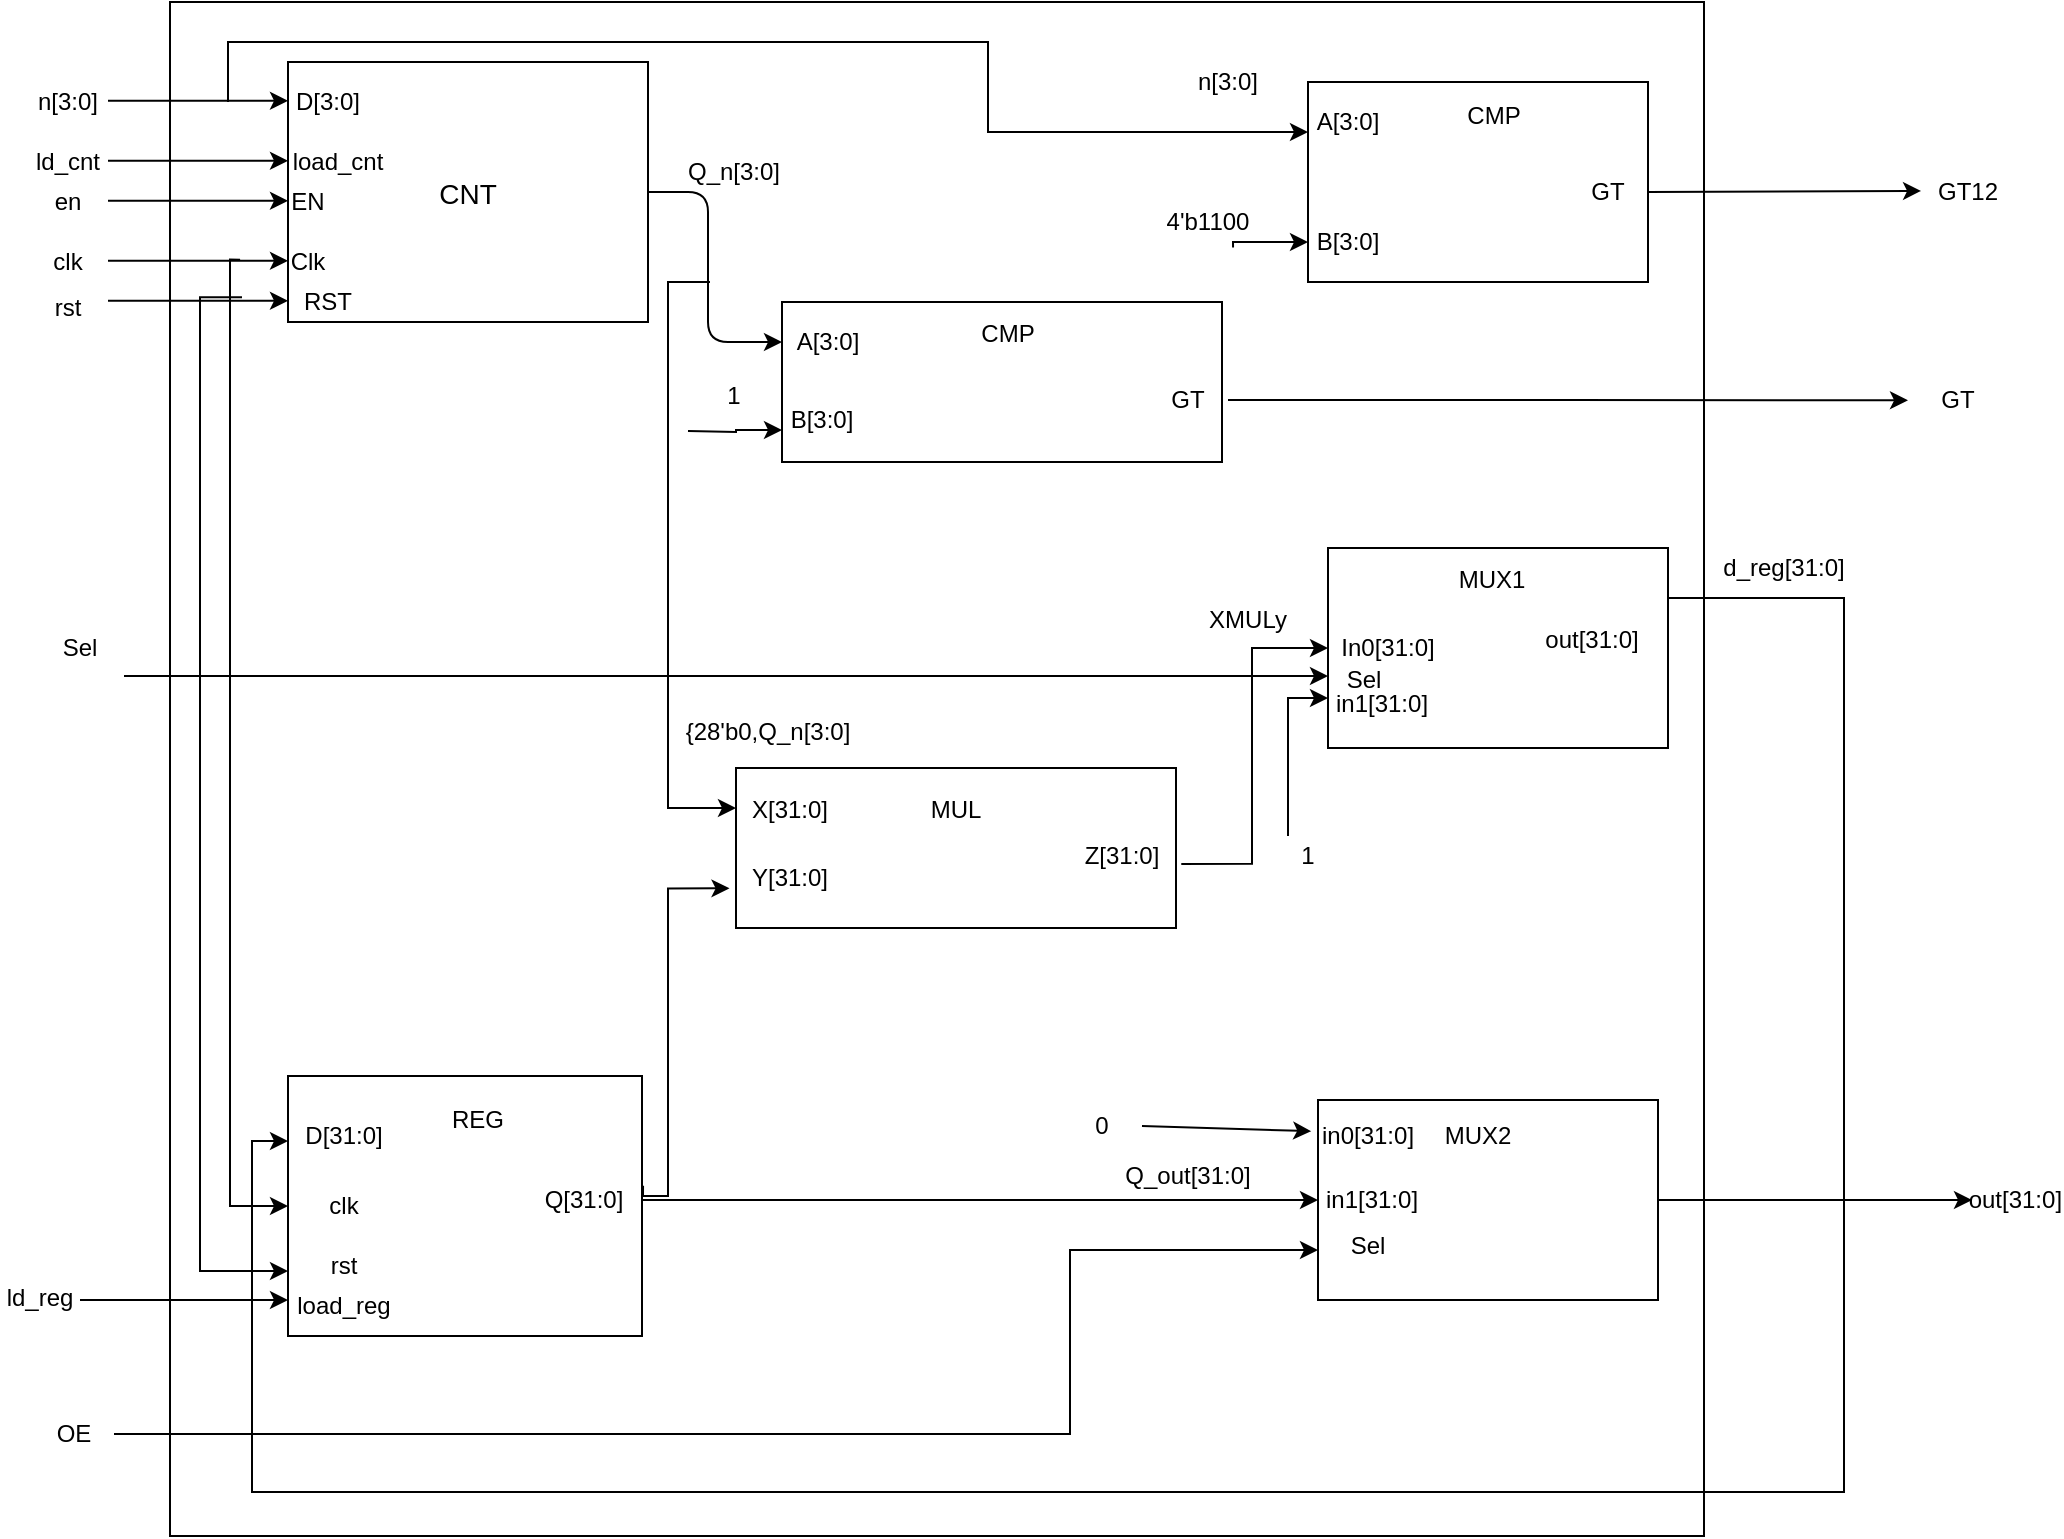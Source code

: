 <mxfile version="14.4.3" type="github">
  <diagram name="Page-1" id="90a13364-a465-7bf4-72fc-28e22215d7a0">
    <mxGraphModel dx="1083" dy="429" grid="0" gridSize="10" guides="1" tooltips="1" connect="1" arrows="1" fold="1" page="0" pageScale="1.5" pageWidth="1169" pageHeight="826" background="#ffffff" math="0" shadow="0">
      <root>
        <mxCell id="0" style=";html=1;" />
        <mxCell id="1" style=";html=1;" parent="0" />
        <mxCell id="o_Qs_5HR74C8T398s7jh-2" value="" style="whiteSpace=wrap;html=1;aspect=fixed;" vertex="1" parent="1">
          <mxGeometry x="551" y="420" width="767" height="767" as="geometry" />
        </mxCell>
        <mxCell id="o_Qs_5HR74C8T398s7jh-4" value="&lt;div&gt;&lt;span&gt;&lt;sub&gt;&lt;font style=&quot;font-size: 14px&quot;&gt;CNT&lt;/font&gt;&lt;/sub&gt;&lt;/span&gt;&lt;/div&gt;" style="rounded=0;whiteSpace=wrap;html=1;align=center;" vertex="1" parent="1">
          <mxGeometry x="610" y="450" width="180" height="130" as="geometry" />
        </mxCell>
        <mxCell id="o_Qs_5HR74C8T398s7jh-40" style="edgeStyle=orthogonalEdgeStyle;rounded=0;orthogonalLoop=1;jettySize=auto;html=1;exitX=0;exitY=0.25;exitDx=0;exitDy=0;entryX=0;entryY=0.25;entryDx=0;entryDy=0;" edge="1" parent="1" target="o_Qs_5HR74C8T398s7jh-5">
          <mxGeometry relative="1" as="geometry">
            <mxPoint x="580" y="470" as="sourcePoint" />
            <Array as="points">
              <mxPoint x="580" y="440" />
              <mxPoint x="960" y="440" />
              <mxPoint x="960" y="485" />
            </Array>
          </mxGeometry>
        </mxCell>
        <mxCell id="o_Qs_5HR74C8T398s7jh-5" value="" style="rounded=0;whiteSpace=wrap;html=1;" vertex="1" parent="1">
          <mxGeometry x="1120" y="460" width="170" height="100" as="geometry" />
        </mxCell>
        <mxCell id="o_Qs_5HR74C8T398s7jh-6" value="" style="rounded=0;whiteSpace=wrap;html=1;" vertex="1" parent="1">
          <mxGeometry x="857" y="570" width="220" height="80" as="geometry" />
        </mxCell>
        <mxCell id="o_Qs_5HR74C8T398s7jh-58" style="edgeStyle=orthogonalEdgeStyle;rounded=0;orthogonalLoop=1;jettySize=auto;html=1;entryX=0;entryY=0.25;entryDx=0;entryDy=0;" edge="1" parent="1" target="o_Qs_5HR74C8T398s7jh-7">
          <mxGeometry relative="1" as="geometry">
            <mxPoint x="821" y="560" as="sourcePoint" />
            <Array as="points">
              <mxPoint x="800" y="823" />
            </Array>
          </mxGeometry>
        </mxCell>
        <mxCell id="o_Qs_5HR74C8T398s7jh-7" value="" style="rounded=0;whiteSpace=wrap;html=1;" vertex="1" parent="1">
          <mxGeometry x="834" y="803" width="220" height="80" as="geometry" />
        </mxCell>
        <mxCell id="o_Qs_5HR74C8T398s7jh-91" style="edgeStyle=orthogonalEdgeStyle;rounded=0;orthogonalLoop=1;jettySize=auto;html=1;exitX=0;exitY=0.5;exitDx=0;exitDy=0;entryX=0;entryY=0.5;entryDx=0;entryDy=0;" edge="1" parent="1" target="o_Qs_5HR74C8T398s7jh-8">
          <mxGeometry relative="1" as="geometry">
            <mxPoint x="586.059" y="548.824" as="sourcePoint" />
            <Array as="points">
              <mxPoint x="581" y="549" />
              <mxPoint x="581" y="1022" />
            </Array>
          </mxGeometry>
        </mxCell>
        <mxCell id="o_Qs_5HR74C8T398s7jh-94" style="edgeStyle=orthogonalEdgeStyle;rounded=0;orthogonalLoop=1;jettySize=auto;html=1;exitX=1.003;exitY=0.422;exitDx=0;exitDy=0;entryX=-0.256;entryY=0.759;entryDx=0;entryDy=0;entryPerimeter=0;exitPerimeter=0;" edge="1" parent="1" source="o_Qs_5HR74C8T398s7jh-8" target="o_Qs_5HR74C8T398s7jh-62">
          <mxGeometry relative="1" as="geometry">
            <Array as="points">
              <mxPoint x="787" y="1017" />
              <mxPoint x="800" y="1017" />
              <mxPoint x="800" y="863" />
            </Array>
          </mxGeometry>
        </mxCell>
        <mxCell id="o_Qs_5HR74C8T398s7jh-96" style="edgeStyle=orthogonalEdgeStyle;rounded=0;orthogonalLoop=1;jettySize=auto;html=1;exitX=1;exitY=0.5;exitDx=0;exitDy=0;entryX=0;entryY=0.5;entryDx=0;entryDy=0;" edge="1" parent="1" source="o_Qs_5HR74C8T398s7jh-8" target="o_Qs_5HR74C8T398s7jh-95">
          <mxGeometry relative="1" as="geometry">
            <Array as="points">
              <mxPoint x="787" y="1019" />
            </Array>
          </mxGeometry>
        </mxCell>
        <mxCell id="o_Qs_5HR74C8T398s7jh-102" style="edgeStyle=orthogonalEdgeStyle;rounded=0;orthogonalLoop=1;jettySize=auto;html=1;exitX=0;exitY=0.75;exitDx=0;exitDy=0;entryX=0;entryY=0.75;entryDx=0;entryDy=0;" edge="1" parent="1" target="o_Qs_5HR74C8T398s7jh-8">
          <mxGeometry relative="1" as="geometry">
            <mxPoint x="587.0" y="567.647" as="sourcePoint" />
            <Array as="points">
              <mxPoint x="566" y="568" />
              <mxPoint x="566" y="1054" />
            </Array>
          </mxGeometry>
        </mxCell>
        <mxCell id="o_Qs_5HR74C8T398s7jh-8" value="" style="rounded=0;whiteSpace=wrap;html=1;" vertex="1" parent="1">
          <mxGeometry x="610" y="957" width="177" height="130" as="geometry" />
        </mxCell>
        <mxCell id="o_Qs_5HR74C8T398s7jh-65" style="edgeStyle=orthogonalEdgeStyle;rounded=0;orthogonalLoop=1;jettySize=auto;html=1;exitX=1.241;exitY=0.697;exitDx=0;exitDy=0;entryX=0;entryY=0.5;entryDx=0;entryDy=0;exitPerimeter=0;" edge="1" parent="1" source="o_Qs_5HR74C8T398s7jh-63" target="o_Qs_5HR74C8T398s7jh-10">
          <mxGeometry relative="1" as="geometry">
            <Array as="points">
              <mxPoint x="1092" y="851" />
              <mxPoint x="1092" y="743" />
            </Array>
          </mxGeometry>
        </mxCell>
        <mxCell id="o_Qs_5HR74C8T398s7jh-90" style="edgeStyle=orthogonalEdgeStyle;rounded=0;orthogonalLoop=1;jettySize=auto;html=1;exitX=1;exitY=0.25;exitDx=0;exitDy=0;entryX=0;entryY=0.25;entryDx=0;entryDy=0;" edge="1" parent="1" source="o_Qs_5HR74C8T398s7jh-10" target="o_Qs_5HR74C8T398s7jh-8">
          <mxGeometry relative="1" as="geometry">
            <Array as="points">
              <mxPoint x="1388" y="718" />
              <mxPoint x="1388" y="1165" />
              <mxPoint x="592" y="1165" />
              <mxPoint x="592" y="990" />
            </Array>
          </mxGeometry>
        </mxCell>
        <mxCell id="o_Qs_5HR74C8T398s7jh-10" value="" style="rounded=0;whiteSpace=wrap;html=1;" vertex="1" parent="1">
          <mxGeometry x="1130" y="693" width="170" height="100" as="geometry" />
        </mxCell>
        <mxCell id="o_Qs_5HR74C8T398s7jh-13" value="D[3:0]" style="text;html=1;strokeColor=none;fillColor=none;align=center;verticalAlign=middle;whiteSpace=wrap;rounded=0;" vertex="1" parent="1">
          <mxGeometry x="610" y="460" width="40" height="20" as="geometry" />
        </mxCell>
        <mxCell id="o_Qs_5HR74C8T398s7jh-14" value="load_cnt" style="text;html=1;strokeColor=none;fillColor=none;align=center;verticalAlign=middle;whiteSpace=wrap;rounded=0;" vertex="1" parent="1">
          <mxGeometry x="610" y="490" width="50" height="20" as="geometry" />
        </mxCell>
        <mxCell id="o_Qs_5HR74C8T398s7jh-15" value="EN" style="text;html=1;strokeColor=none;fillColor=none;align=center;verticalAlign=middle;whiteSpace=wrap;rounded=0;" vertex="1" parent="1">
          <mxGeometry x="600" y="510" width="40" height="20" as="geometry" />
        </mxCell>
        <mxCell id="o_Qs_5HR74C8T398s7jh-17" value="Clk" style="text;html=1;strokeColor=none;fillColor=none;align=center;verticalAlign=middle;whiteSpace=wrap;rounded=0;" vertex="1" parent="1">
          <mxGeometry x="600" y="540" width="40" height="20" as="geometry" />
        </mxCell>
        <mxCell id="o_Qs_5HR74C8T398s7jh-18" value="RST" style="text;html=1;strokeColor=none;fillColor=none;align=center;verticalAlign=middle;whiteSpace=wrap;rounded=0;" vertex="1" parent="1">
          <mxGeometry x="610" y="560" width="40" height="20" as="geometry" />
        </mxCell>
        <mxCell id="o_Qs_5HR74C8T398s7jh-21" value="" style="endArrow=classic;html=1;" edge="1" parent="1">
          <mxGeometry width="50" height="50" relative="1" as="geometry">
            <mxPoint x="520" y="469.41" as="sourcePoint" />
            <mxPoint x="610" y="469.41" as="targetPoint" />
          </mxGeometry>
        </mxCell>
        <mxCell id="o_Qs_5HR74C8T398s7jh-22" value="" style="endArrow=classic;html=1;" edge="1" parent="1">
          <mxGeometry width="50" height="50" relative="1" as="geometry">
            <mxPoint x="520" y="499.41" as="sourcePoint" />
            <mxPoint x="610" y="499.41" as="targetPoint" />
          </mxGeometry>
        </mxCell>
        <mxCell id="o_Qs_5HR74C8T398s7jh-23" value="" style="endArrow=classic;html=1;" edge="1" parent="1">
          <mxGeometry width="50" height="50" relative="1" as="geometry">
            <mxPoint x="520" y="519.41" as="sourcePoint" />
            <mxPoint x="610" y="519.41" as="targetPoint" />
          </mxGeometry>
        </mxCell>
        <mxCell id="o_Qs_5HR74C8T398s7jh-24" value="" style="endArrow=classic;html=1;" edge="1" parent="1">
          <mxGeometry width="50" height="50" relative="1" as="geometry">
            <mxPoint x="520" y="549.41" as="sourcePoint" />
            <mxPoint x="610" y="549.41" as="targetPoint" />
          </mxGeometry>
        </mxCell>
        <mxCell id="o_Qs_5HR74C8T398s7jh-25" value="" style="endArrow=classic;html=1;" edge="1" parent="1">
          <mxGeometry width="50" height="50" relative="1" as="geometry">
            <mxPoint x="520" y="569.41" as="sourcePoint" />
            <mxPoint x="610" y="569.41" as="targetPoint" />
            <Array as="points" />
          </mxGeometry>
        </mxCell>
        <mxCell id="o_Qs_5HR74C8T398s7jh-29" value="" style="endArrow=classic;html=1;exitX=1;exitY=0.5;exitDx=0;exitDy=0;entryX=0;entryY=0.25;entryDx=0;entryDy=0;" edge="1" parent="1" source="o_Qs_5HR74C8T398s7jh-4" target="o_Qs_5HR74C8T398s7jh-6">
          <mxGeometry width="50" height="50" relative="1" as="geometry">
            <mxPoint x="810" y="660" as="sourcePoint" />
            <mxPoint x="860" y="610" as="targetPoint" />
            <Array as="points">
              <mxPoint x="820" y="515" />
              <mxPoint x="820" y="590" />
            </Array>
          </mxGeometry>
        </mxCell>
        <mxCell id="o_Qs_5HR74C8T398s7jh-30" value="A[3:0]" style="text;html=1;strokeColor=none;fillColor=none;align=center;verticalAlign=middle;whiteSpace=wrap;rounded=0;" vertex="1" parent="1">
          <mxGeometry x="860" y="580" width="40" height="20" as="geometry" />
        </mxCell>
        <mxCell id="o_Qs_5HR74C8T398s7jh-31" value="B[3:0]" style="text;html=1;strokeColor=none;fillColor=none;align=center;verticalAlign=middle;whiteSpace=wrap;rounded=0;" vertex="1" parent="1">
          <mxGeometry x="857" y="619" width="40" height="20" as="geometry" />
        </mxCell>
        <mxCell id="o_Qs_5HR74C8T398s7jh-35" style="edgeStyle=orthogonalEdgeStyle;rounded=0;orthogonalLoop=1;jettySize=auto;html=1;exitX=0;exitY=0.75;exitDx=0;exitDy=0;entryX=0;entryY=0.75;entryDx=0;entryDy=0;" edge="1" parent="1" target="o_Qs_5HR74C8T398s7jh-31">
          <mxGeometry relative="1" as="geometry">
            <mxPoint x="810" y="634.471" as="sourcePoint" />
          </mxGeometry>
        </mxCell>
        <mxCell id="o_Qs_5HR74C8T398s7jh-36" value="CMP" style="text;html=1;strokeColor=none;fillColor=none;align=center;verticalAlign=middle;whiteSpace=wrap;rounded=0;" vertex="1" parent="1">
          <mxGeometry x="950" y="576" width="40" height="20" as="geometry" />
        </mxCell>
        <mxCell id="o_Qs_5HR74C8T398s7jh-39" style="edgeStyle=orthogonalEdgeStyle;rounded=0;orthogonalLoop=1;jettySize=auto;html=1;exitX=1;exitY=0.5;exitDx=0;exitDy=0;" edge="1" parent="1" source="o_Qs_5HR74C8T398s7jh-37">
          <mxGeometry relative="1" as="geometry">
            <mxPoint x="1420" y="619.176" as="targetPoint" />
          </mxGeometry>
        </mxCell>
        <mxCell id="o_Qs_5HR74C8T398s7jh-37" value="GT" style="text;html=1;strokeColor=none;fillColor=none;align=center;verticalAlign=middle;whiteSpace=wrap;rounded=0;" vertex="1" parent="1">
          <mxGeometry x="1040" y="609" width="40" height="20" as="geometry" />
        </mxCell>
        <mxCell id="o_Qs_5HR74C8T398s7jh-38" style="edgeStyle=orthogonalEdgeStyle;rounded=0;orthogonalLoop=1;jettySize=auto;html=1;exitX=0.5;exitY=1;exitDx=0;exitDy=0;" edge="1" parent="1" source="o_Qs_5HR74C8T398s7jh-37" target="o_Qs_5HR74C8T398s7jh-37">
          <mxGeometry relative="1" as="geometry" />
        </mxCell>
        <mxCell id="o_Qs_5HR74C8T398s7jh-41" value="A[3:0]" style="text;html=1;strokeColor=none;fillColor=none;align=center;verticalAlign=middle;whiteSpace=wrap;rounded=0;" vertex="1" parent="1">
          <mxGeometry x="1120" y="470" width="40" height="20" as="geometry" />
        </mxCell>
        <mxCell id="o_Qs_5HR74C8T398s7jh-44" style="edgeStyle=orthogonalEdgeStyle;rounded=0;orthogonalLoop=1;jettySize=auto;html=1;exitX=0.693;exitY=0.16;exitDx=0;exitDy=0;entryX=0;entryY=0.5;entryDx=0;entryDy=0;exitPerimeter=0;" edge="1" parent="1" source="o_Qs_5HR74C8T398s7jh-2" target="o_Qs_5HR74C8T398s7jh-42">
          <mxGeometry relative="1" as="geometry">
            <Array as="points">
              <mxPoint x="1083" y="540" />
            </Array>
          </mxGeometry>
        </mxCell>
        <mxCell id="o_Qs_5HR74C8T398s7jh-42" value="B[3:0]" style="text;html=1;strokeColor=none;fillColor=none;align=center;verticalAlign=middle;whiteSpace=wrap;rounded=0;" vertex="1" parent="1">
          <mxGeometry x="1120" y="530" width="40" height="20" as="geometry" />
        </mxCell>
        <mxCell id="o_Qs_5HR74C8T398s7jh-43" value="n[3:0]" style="text;html=1;strokeColor=none;fillColor=none;align=center;verticalAlign=middle;whiteSpace=wrap;rounded=0;" vertex="1" parent="1">
          <mxGeometry x="1060" y="450" width="40" height="20" as="geometry" />
        </mxCell>
        <mxCell id="o_Qs_5HR74C8T398s7jh-46" value="4&#39;b1100" style="text;html=1;strokeColor=none;fillColor=none;align=center;verticalAlign=middle;whiteSpace=wrap;rounded=0;" vertex="1" parent="1">
          <mxGeometry x="1050" y="520" width="40" height="20" as="geometry" />
        </mxCell>
        <mxCell id="o_Qs_5HR74C8T398s7jh-47" value="n[3:0]" style="text;html=1;strokeColor=none;fillColor=none;align=center;verticalAlign=middle;whiteSpace=wrap;rounded=0;" vertex="1" parent="1">
          <mxGeometry x="480" y="460" width="40" height="20" as="geometry" />
        </mxCell>
        <mxCell id="o_Qs_5HR74C8T398s7jh-48" value="ld_cnt" style="text;html=1;strokeColor=none;fillColor=none;align=center;verticalAlign=middle;whiteSpace=wrap;rounded=0;" vertex="1" parent="1">
          <mxGeometry x="480" y="490" width="40" height="20" as="geometry" />
        </mxCell>
        <mxCell id="o_Qs_5HR74C8T398s7jh-51" value="en" style="text;html=1;strokeColor=none;fillColor=none;align=center;verticalAlign=middle;whiteSpace=wrap;rounded=0;" vertex="1" parent="1">
          <mxGeometry x="480" y="510" width="40" height="20" as="geometry" />
        </mxCell>
        <mxCell id="o_Qs_5HR74C8T398s7jh-52" value="clk" style="text;html=1;strokeColor=none;fillColor=none;align=center;verticalAlign=middle;whiteSpace=wrap;rounded=0;" vertex="1" parent="1">
          <mxGeometry x="480" y="540" width="40" height="20" as="geometry" />
        </mxCell>
        <mxCell id="o_Qs_5HR74C8T398s7jh-53" value="rst" style="text;html=1;strokeColor=none;fillColor=none;align=center;verticalAlign=middle;whiteSpace=wrap;rounded=0;" vertex="1" parent="1">
          <mxGeometry x="480" y="563" width="40" height="20" as="geometry" />
        </mxCell>
        <mxCell id="o_Qs_5HR74C8T398s7jh-54" value="Q_n[3:0]" style="text;html=1;strokeColor=none;fillColor=none;align=center;verticalAlign=middle;whiteSpace=wrap;rounded=0;" vertex="1" parent="1">
          <mxGeometry x="813" y="495" width="40" height="20" as="geometry" />
        </mxCell>
        <mxCell id="o_Qs_5HR74C8T398s7jh-55" value="MUL" style="text;html=1;strokeColor=none;fillColor=none;align=center;verticalAlign=middle;whiteSpace=wrap;rounded=0;" vertex="1" parent="1">
          <mxGeometry x="924" y="814" width="40" height="20" as="geometry" />
        </mxCell>
        <mxCell id="o_Qs_5HR74C8T398s7jh-56" value="1" style="text;html=1;strokeColor=none;fillColor=none;align=center;verticalAlign=middle;whiteSpace=wrap;rounded=0;" vertex="1" parent="1">
          <mxGeometry x="813" y="607" width="40" height="20" as="geometry" />
        </mxCell>
        <mxCell id="o_Qs_5HR74C8T398s7jh-59" value="{28&#39;b0,Q_n[3:0]" style="text;html=1;strokeColor=none;fillColor=none;align=center;verticalAlign=middle;whiteSpace=wrap;rounded=0;" vertex="1" parent="1">
          <mxGeometry x="794" y="775" width="112" height="20" as="geometry" />
        </mxCell>
        <mxCell id="o_Qs_5HR74C8T398s7jh-60" value="X[31:0]" style="text;html=1;strokeColor=none;fillColor=none;align=center;verticalAlign=middle;whiteSpace=wrap;rounded=0;" vertex="1" parent="1">
          <mxGeometry x="841" y="814" width="40" height="20" as="geometry" />
        </mxCell>
        <mxCell id="o_Qs_5HR74C8T398s7jh-62" value="Y[31:0]" style="text;html=1;strokeColor=none;fillColor=none;align=center;verticalAlign=middle;whiteSpace=wrap;rounded=0;" vertex="1" parent="1">
          <mxGeometry x="841" y="848" width="40" height="20" as="geometry" />
        </mxCell>
        <mxCell id="o_Qs_5HR74C8T398s7jh-63" value="Z[31:0]" style="text;html=1;strokeColor=none;fillColor=none;align=center;verticalAlign=middle;whiteSpace=wrap;rounded=0;" vertex="1" parent="1">
          <mxGeometry x="1007" y="837" width="40" height="20" as="geometry" />
        </mxCell>
        <mxCell id="o_Qs_5HR74C8T398s7jh-66" value="XMULy" style="text;html=1;strokeColor=none;fillColor=none;align=center;verticalAlign=middle;whiteSpace=wrap;rounded=0;" vertex="1" parent="1">
          <mxGeometry x="1070" y="719" width="40" height="20" as="geometry" />
        </mxCell>
        <mxCell id="o_Qs_5HR74C8T398s7jh-67" value="" style="endArrow=classic;html=1;" edge="1" parent="1">
          <mxGeometry width="50" height="50" relative="1" as="geometry">
            <mxPoint x="528" y="757" as="sourcePoint" />
            <mxPoint x="1130" y="757" as="targetPoint" />
          </mxGeometry>
        </mxCell>
        <mxCell id="o_Qs_5HR74C8T398s7jh-74" style="edgeStyle=orthogonalEdgeStyle;rounded=0;orthogonalLoop=1;jettySize=auto;html=1;exitX=0.25;exitY=0;exitDx=0;exitDy=0;entryX=0;entryY=0.75;entryDx=0;entryDy=0;" edge="1" parent="1" source="o_Qs_5HR74C8T398s7jh-68" target="o_Qs_5HR74C8T398s7jh-10">
          <mxGeometry relative="1" as="geometry">
            <Array as="points">
              <mxPoint x="1110" y="831" />
              <mxPoint x="1110" y="768" />
            </Array>
          </mxGeometry>
        </mxCell>
        <mxCell id="o_Qs_5HR74C8T398s7jh-68" value="1" style="text;html=1;strokeColor=none;fillColor=none;align=center;verticalAlign=middle;whiteSpace=wrap;rounded=0;" vertex="1" parent="1">
          <mxGeometry x="1100" y="837" width="40" height="20" as="geometry" />
        </mxCell>
        <mxCell id="o_Qs_5HR74C8T398s7jh-69" value="Sel" style="text;html=1;strokeColor=none;fillColor=none;align=center;verticalAlign=middle;whiteSpace=wrap;rounded=0;" vertex="1" parent="1">
          <mxGeometry x="486" y="733" width="40" height="20" as="geometry" />
        </mxCell>
        <mxCell id="o_Qs_5HR74C8T398s7jh-75" value="CMP" style="text;html=1;strokeColor=none;fillColor=none;align=center;verticalAlign=middle;whiteSpace=wrap;rounded=0;" vertex="1" parent="1">
          <mxGeometry x="1193" y="467" width="40" height="20" as="geometry" />
        </mxCell>
        <mxCell id="o_Qs_5HR74C8T398s7jh-77" style="edgeStyle=orthogonalEdgeStyle;rounded=0;orthogonalLoop=1;jettySize=auto;html=1;exitX=1;exitY=0.5;exitDx=0;exitDy=0;" edge="1" parent="1" source="o_Qs_5HR74C8T398s7jh-76">
          <mxGeometry relative="1" as="geometry">
            <mxPoint x="1426.529" y="514.471" as="targetPoint" />
          </mxGeometry>
        </mxCell>
        <mxCell id="o_Qs_5HR74C8T398s7jh-76" value="GT" style="text;html=1;strokeColor=none;fillColor=none;align=center;verticalAlign=middle;whiteSpace=wrap;rounded=0;" vertex="1" parent="1">
          <mxGeometry x="1250" y="505" width="40" height="20" as="geometry" />
        </mxCell>
        <mxCell id="o_Qs_5HR74C8T398s7jh-78" value="GT12" style="text;html=1;strokeColor=none;fillColor=none;align=center;verticalAlign=middle;whiteSpace=wrap;rounded=0;" vertex="1" parent="1">
          <mxGeometry x="1430" y="505" width="40" height="20" as="geometry" />
        </mxCell>
        <mxCell id="o_Qs_5HR74C8T398s7jh-79" value="Sel" style="text;html=1;strokeColor=none;fillColor=none;align=center;verticalAlign=middle;whiteSpace=wrap;rounded=0;" vertex="1" parent="1">
          <mxGeometry x="1128" y="749" width="40" height="20" as="geometry" />
        </mxCell>
        <mxCell id="o_Qs_5HR74C8T398s7jh-80" value="In0[31:0]" style="text;html=1;strokeColor=none;fillColor=none;align=center;verticalAlign=middle;whiteSpace=wrap;rounded=0;" vertex="1" parent="1">
          <mxGeometry x="1140" y="733" width="40" height="20" as="geometry" />
        </mxCell>
        <mxCell id="o_Qs_5HR74C8T398s7jh-87" value="in1[31:0]" style="text;html=1;strokeColor=none;fillColor=none;align=center;verticalAlign=middle;whiteSpace=wrap;rounded=0;" vertex="1" parent="1">
          <mxGeometry x="1137" y="761" width="40" height="20" as="geometry" />
        </mxCell>
        <mxCell id="o_Qs_5HR74C8T398s7jh-88" value="MUX1&lt;br&gt;" style="text;html=1;strokeColor=none;fillColor=none;align=center;verticalAlign=middle;whiteSpace=wrap;rounded=0;" vertex="1" parent="1">
          <mxGeometry x="1192" y="699" width="40" height="20" as="geometry" />
        </mxCell>
        <mxCell id="o_Qs_5HR74C8T398s7jh-89" value="out[31:0]" style="text;html=1;strokeColor=none;fillColor=none;align=center;verticalAlign=middle;whiteSpace=wrap;rounded=0;" vertex="1" parent="1">
          <mxGeometry x="1242" y="729" width="40" height="20" as="geometry" />
        </mxCell>
        <mxCell id="o_Qs_5HR74C8T398s7jh-121" style="edgeStyle=orthogonalEdgeStyle;rounded=0;orthogonalLoop=1;jettySize=auto;html=1;exitX=1;exitY=0.5;exitDx=0;exitDy=0;" edge="1" parent="1" source="o_Qs_5HR74C8T398s7jh-95" target="o_Qs_5HR74C8T398s7jh-120">
          <mxGeometry relative="1" as="geometry" />
        </mxCell>
        <mxCell id="o_Qs_5HR74C8T398s7jh-95" value="" style="rounded=0;whiteSpace=wrap;html=1;" vertex="1" parent="1">
          <mxGeometry x="1125" y="969" width="170" height="100" as="geometry" />
        </mxCell>
        <mxCell id="o_Qs_5HR74C8T398s7jh-97" value="d_reg[31:0]" style="text;html=1;strokeColor=none;fillColor=none;align=center;verticalAlign=middle;whiteSpace=wrap;rounded=0;" vertex="1" parent="1">
          <mxGeometry x="1338" y="693" width="40" height="20" as="geometry" />
        </mxCell>
        <mxCell id="o_Qs_5HR74C8T398s7jh-99" value="D[31:0]" style="text;html=1;strokeColor=none;fillColor=none;align=center;verticalAlign=middle;whiteSpace=wrap;rounded=0;" vertex="1" parent="1">
          <mxGeometry x="618" y="977" width="40" height="20" as="geometry" />
        </mxCell>
        <mxCell id="o_Qs_5HR74C8T398s7jh-100" value="load_reg" style="text;html=1;strokeColor=none;fillColor=none;align=center;verticalAlign=middle;whiteSpace=wrap;rounded=0;" vertex="1" parent="1">
          <mxGeometry x="618" y="1062" width="40" height="20" as="geometry" />
        </mxCell>
        <mxCell id="o_Qs_5HR74C8T398s7jh-101" value="" style="endArrow=classic;html=1;" edge="1" parent="1">
          <mxGeometry width="50" height="50" relative="1" as="geometry">
            <mxPoint x="506" y="1069" as="sourcePoint" />
            <mxPoint x="610" y="1069" as="targetPoint" />
          </mxGeometry>
        </mxCell>
        <mxCell id="o_Qs_5HR74C8T398s7jh-103" value="clk" style="text;html=1;strokeColor=none;fillColor=none;align=center;verticalAlign=middle;whiteSpace=wrap;rounded=0;" vertex="1" parent="1">
          <mxGeometry x="618" y="1012" width="40" height="20" as="geometry" />
        </mxCell>
        <mxCell id="o_Qs_5HR74C8T398s7jh-104" value="rst" style="text;html=1;strokeColor=none;fillColor=none;align=center;verticalAlign=middle;whiteSpace=wrap;rounded=0;" vertex="1" parent="1">
          <mxGeometry x="618" y="1042" width="40" height="20" as="geometry" />
        </mxCell>
        <mxCell id="o_Qs_5HR74C8T398s7jh-105" value="REG" style="text;html=1;strokeColor=none;fillColor=none;align=center;verticalAlign=middle;whiteSpace=wrap;rounded=0;" vertex="1" parent="1">
          <mxGeometry x="685" y="969" width="40" height="20" as="geometry" />
        </mxCell>
        <mxCell id="o_Qs_5HR74C8T398s7jh-106" value="MUX2" style="text;html=1;strokeColor=none;fillColor=none;align=center;verticalAlign=middle;whiteSpace=wrap;rounded=0;" vertex="1" parent="1">
          <mxGeometry x="1185" y="977" width="40" height="20" as="geometry" />
        </mxCell>
        <mxCell id="o_Qs_5HR74C8T398s7jh-107" value="Q_out[31:0]" style="text;html=1;strokeColor=none;fillColor=none;align=center;verticalAlign=middle;whiteSpace=wrap;rounded=0;" vertex="1" parent="1">
          <mxGeometry x="1032" y="997" width="56" height="20" as="geometry" />
        </mxCell>
        <mxCell id="o_Qs_5HR74C8T398s7jh-108" value="Q[31:0]" style="text;html=1;strokeColor=none;fillColor=none;align=center;verticalAlign=middle;whiteSpace=wrap;rounded=0;" vertex="1" parent="1">
          <mxGeometry x="738" y="1009" width="40" height="20" as="geometry" />
        </mxCell>
        <mxCell id="o_Qs_5HR74C8T398s7jh-109" value="in1[31:0]" style="text;html=1;strokeColor=none;fillColor=none;align=center;verticalAlign=middle;whiteSpace=wrap;rounded=0;" vertex="1" parent="1">
          <mxGeometry x="1132" y="1009" width="40" height="20" as="geometry" />
        </mxCell>
        <mxCell id="o_Qs_5HR74C8T398s7jh-110" value="in0[31:0]" style="text;html=1;strokeColor=none;fillColor=none;align=center;verticalAlign=middle;whiteSpace=wrap;rounded=0;" vertex="1" parent="1">
          <mxGeometry x="1130" y="977" width="40" height="20" as="geometry" />
        </mxCell>
        <mxCell id="o_Qs_5HR74C8T398s7jh-111" style="edgeStyle=orthogonalEdgeStyle;rounded=0;orthogonalLoop=1;jettySize=auto;html=1;exitX=0.5;exitY=1;exitDx=0;exitDy=0;" edge="1" parent="1" source="o_Qs_5HR74C8T398s7jh-110" target="o_Qs_5HR74C8T398s7jh-110">
          <mxGeometry relative="1" as="geometry" />
        </mxCell>
        <mxCell id="o_Qs_5HR74C8T398s7jh-113" value="" style="endArrow=classic;html=1;entryX=-0.21;entryY=0.379;entryDx=0;entryDy=0;entryPerimeter=0;exitX=1;exitY=0.5;exitDx=0;exitDy=0;" edge="1" parent="1" source="o_Qs_5HR74C8T398s7jh-114" target="o_Qs_5HR74C8T398s7jh-110">
          <mxGeometry width="50" height="50" relative="1" as="geometry">
            <mxPoint x="1030" y="985" as="sourcePoint" />
            <mxPoint x="1090" y="932" as="targetPoint" />
          </mxGeometry>
        </mxCell>
        <mxCell id="o_Qs_5HR74C8T398s7jh-114" value="0" style="text;html=1;strokeColor=none;fillColor=none;align=center;verticalAlign=middle;whiteSpace=wrap;rounded=0;" vertex="1" parent="1">
          <mxGeometry x="997" y="972" width="40" height="20" as="geometry" />
        </mxCell>
        <mxCell id="o_Qs_5HR74C8T398s7jh-115" value="ld_reg" style="text;html=1;strokeColor=none;fillColor=none;align=center;verticalAlign=middle;whiteSpace=wrap;rounded=0;" vertex="1" parent="1">
          <mxGeometry x="466" y="1058" width="40" height="20" as="geometry" />
        </mxCell>
        <mxCell id="o_Qs_5HR74C8T398s7jh-117" style="edgeStyle=orthogonalEdgeStyle;rounded=0;orthogonalLoop=1;jettySize=auto;html=1;exitX=1;exitY=0.5;exitDx=0;exitDy=0;entryX=0;entryY=0.75;entryDx=0;entryDy=0;" edge="1" parent="1" source="o_Qs_5HR74C8T398s7jh-116" target="o_Qs_5HR74C8T398s7jh-95">
          <mxGeometry relative="1" as="geometry">
            <Array as="points">
              <mxPoint x="1001" y="1136" />
              <mxPoint x="1001" y="1044" />
            </Array>
          </mxGeometry>
        </mxCell>
        <mxCell id="o_Qs_5HR74C8T398s7jh-116" value="OE" style="text;html=1;strokeColor=none;fillColor=none;align=center;verticalAlign=middle;whiteSpace=wrap;rounded=0;" vertex="1" parent="1">
          <mxGeometry x="483" y="1126" width="40" height="20" as="geometry" />
        </mxCell>
        <mxCell id="o_Qs_5HR74C8T398s7jh-118" value="Sel" style="text;html=1;strokeColor=none;fillColor=none;align=center;verticalAlign=middle;whiteSpace=wrap;rounded=0;" vertex="1" parent="1">
          <mxGeometry x="1130" y="1032" width="40" height="20" as="geometry" />
        </mxCell>
        <mxCell id="o_Qs_5HR74C8T398s7jh-119" value="GT" style="text;html=1;strokeColor=none;fillColor=none;align=center;verticalAlign=middle;whiteSpace=wrap;rounded=0;" vertex="1" parent="1">
          <mxGeometry x="1425" y="609" width="40" height="20" as="geometry" />
        </mxCell>
        <mxCell id="o_Qs_5HR74C8T398s7jh-120" value="&amp;nbsp;out[31:0]" style="text;html=1;strokeColor=none;fillColor=none;align=center;verticalAlign=middle;whiteSpace=wrap;rounded=0;" vertex="1" parent="1">
          <mxGeometry x="1452" y="1009" width="40" height="20" as="geometry" />
        </mxCell>
      </root>
    </mxGraphModel>
  </diagram>
</mxfile>
